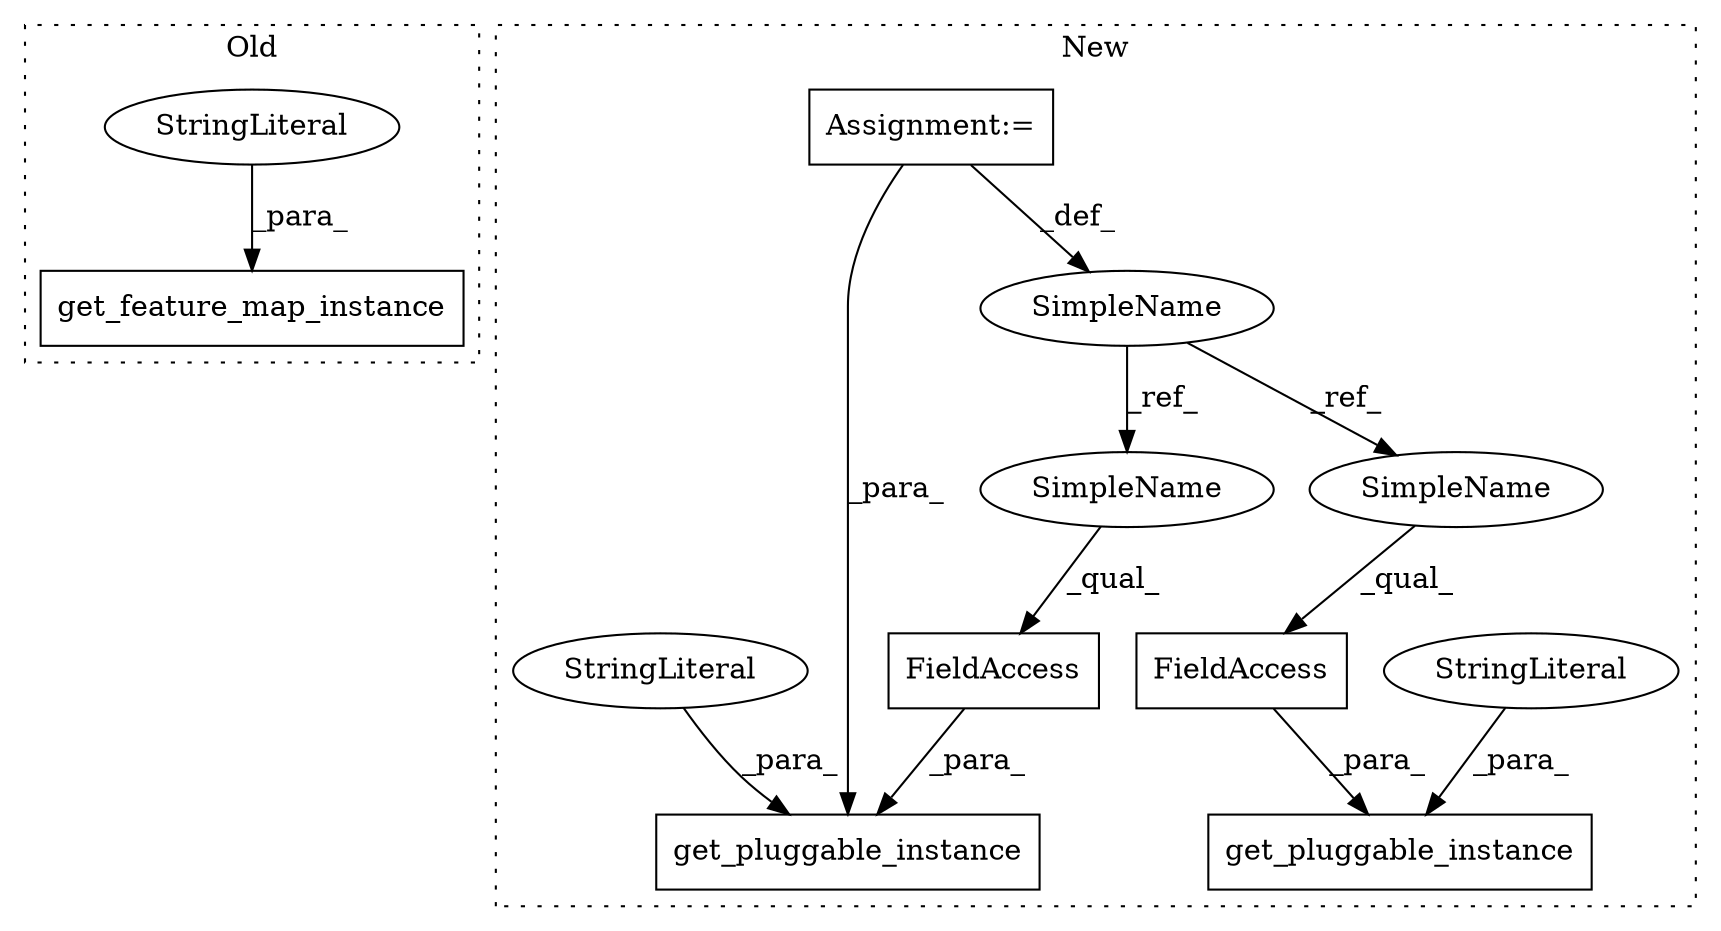 digraph G {
subgraph cluster0 {
1 [label="get_feature_map_instance" a="32" s="3580,3627" l="25,1" shape="box"];
8 [label="StringLiteral" a="45" s="3605" l="22" shape="ellipse"];
label = "Old";
style="dotted";
}
subgraph cluster1 {
2 [label="get_pluggable_instance" a="32" s="3648,3719" l="23,1" shape="box"];
3 [label="FieldAccess" a="22" s="3671" l="25" shape="box"];
4 [label="SimpleName" a="42" s="3393" l="13" shape="ellipse"];
5 [label="FieldAccess" a="22" s="3473" l="23" shape="box"];
6 [label="get_pluggable_instance" a="32" s="3450,3510" l="23,1" shape="box"];
7 [label="Assignment:=" a="7" s="3393" l="13" shape="box"];
9 [label="StringLiteral" a="45" s="3697" l="22" shape="ellipse"];
10 [label="StringLiteral" a="45" s="3497" l="13" shape="ellipse"];
11 [label="SimpleName" a="42" s="3671" l="13" shape="ellipse"];
12 [label="SimpleName" a="42" s="3473" l="13" shape="ellipse"];
label = "New";
style="dotted";
}
3 -> 2 [label="_para_"];
4 -> 11 [label="_ref_"];
4 -> 12 [label="_ref_"];
5 -> 6 [label="_para_"];
7 -> 6 [label="_para_"];
7 -> 4 [label="_def_"];
8 -> 1 [label="_para_"];
9 -> 2 [label="_para_"];
10 -> 6 [label="_para_"];
11 -> 3 [label="_qual_"];
12 -> 5 [label="_qual_"];
}